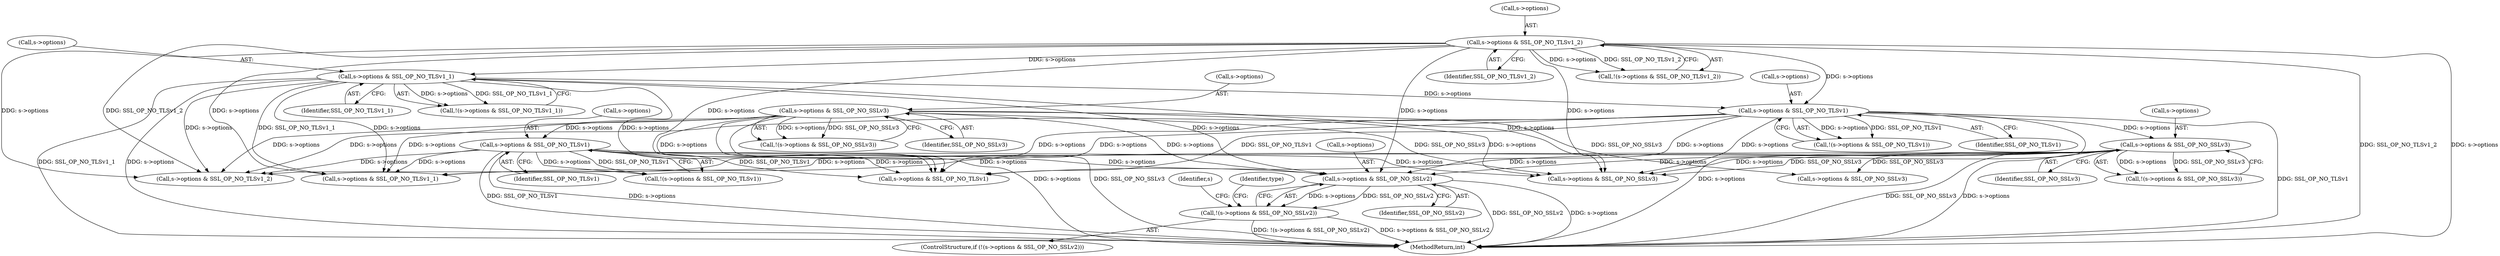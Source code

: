 digraph "0_openssl_280b1f1ad12131defcd986676a8fc9717aaa601b@pointer" {
"1000461" [label="(Call,s->options & SSL_OP_NO_SSLv2)"];
"1000376" [label="(Call,s->options & SSL_OP_NO_TLSv1)"];
"1000359" [label="(Call,s->options & SSL_OP_NO_SSLv3)"];
"1000284" [label="(Call,s->options & SSL_OP_NO_TLSv1_2)"];
"1000341" [label="(Call,s->options & SSL_OP_NO_SSLv3)"];
"1000324" [label="(Call,s->options & SSL_OP_NO_TLSv1)"];
"1000307" [label="(Call,s->options & SSL_OP_NO_TLSv1_1)"];
"1000460" [label="(Call,!(s->options & SSL_OP_NO_SSLv2))"];
"1000465" [label="(Identifier,SSL_OP_NO_SSLv2)"];
"1000288" [label="(Identifier,SSL_OP_NO_TLSv1_2)"];
"1000283" [label="(Call,!(s->options & SSL_OP_NO_TLSv1_2))"];
"1000307" [label="(Call,s->options & SSL_OP_NO_TLSv1_1)"];
"1000308" [label="(Call,s->options)"];
"1000460" [label="(Call,!(s->options & SSL_OP_NO_SSLv2))"];
"1000467" [label="(Identifier,type)"];
"1000375" [label="(Call,!(s->options & SSL_OP_NO_TLSv1))"];
"1000324" [label="(Call,s->options & SSL_OP_NO_TLSv1)"];
"1000462" [label="(Call,s->options)"];
"1000323" [label="(Call,!(s->options & SSL_OP_NO_TLSv1))"];
"1000306" [label="(Call,!(s->options & SSL_OP_NO_TLSv1_1))"];
"1000550" [label="(Call,s->options & SSL_OP_NO_TLSv1)"];
"1000688" [label="(Identifier,s)"];
"1000340" [label="(Call,!(s->options & SSL_OP_NO_SSLv3))"];
"1000380" [label="(Identifier,SSL_OP_NO_TLSv1)"];
"1000506" [label="(Call,s->options & SSL_OP_NO_TLSv1_2)"];
"1000342" [label="(Call,s->options)"];
"1000311" [label="(Identifier,SSL_OP_NO_TLSv1_1)"];
"1000358" [label="(Call,!(s->options & SSL_OP_NO_SSLv3))"];
"1000284" [label="(Call,s->options & SSL_OP_NO_TLSv1_2)"];
"1000461" [label="(Call,s->options & SSL_OP_NO_SSLv2)"];
"1000531" [label="(Call,s->options & SSL_OP_NO_TLSv1_1)"];
"1000761" [label="(MethodReturn,int)"];
"1000360" [label="(Call,s->options)"];
"1000377" [label="(Call,s->options)"];
"1000363" [label="(Identifier,SSL_OP_NO_SSLv3)"];
"1000359" [label="(Call,s->options & SSL_OP_NO_SSLv3)"];
"1000341" [label="(Call,s->options & SSL_OP_NO_SSLv3)"];
"1000345" [label="(Identifier,SSL_OP_NO_SSLv3)"];
"1000328" [label="(Identifier,SSL_OP_NO_TLSv1)"];
"1000376" [label="(Call,s->options & SSL_OP_NO_TLSv1)"];
"1000459" [label="(ControlStructure,if (!(s->options & SSL_OP_NO_SSLv2)))"];
"1000285" [label="(Call,s->options)"];
"1000325" [label="(Call,s->options)"];
"1000600" [label="(Call,s->options & SSL_OP_NO_SSLv3)"];
"1000569" [label="(Call,s->options & SSL_OP_NO_SSLv3)"];
"1000461" -> "1000460"  [label="AST: "];
"1000461" -> "1000465"  [label="CFG: "];
"1000462" -> "1000461"  [label="AST: "];
"1000465" -> "1000461"  [label="AST: "];
"1000460" -> "1000461"  [label="CFG: "];
"1000461" -> "1000761"  [label="DDG: SSL_OP_NO_SSLv2"];
"1000461" -> "1000761"  [label="DDG: s->options"];
"1000461" -> "1000460"  [label="DDG: s->options"];
"1000461" -> "1000460"  [label="DDG: SSL_OP_NO_SSLv2"];
"1000376" -> "1000461"  [label="DDG: s->options"];
"1000284" -> "1000461"  [label="DDG: s->options"];
"1000341" -> "1000461"  [label="DDG: s->options"];
"1000359" -> "1000461"  [label="DDG: s->options"];
"1000324" -> "1000461"  [label="DDG: s->options"];
"1000307" -> "1000461"  [label="DDG: s->options"];
"1000376" -> "1000375"  [label="AST: "];
"1000376" -> "1000380"  [label="CFG: "];
"1000377" -> "1000376"  [label="AST: "];
"1000380" -> "1000376"  [label="AST: "];
"1000375" -> "1000376"  [label="CFG: "];
"1000376" -> "1000761"  [label="DDG: s->options"];
"1000376" -> "1000761"  [label="DDG: SSL_OP_NO_TLSv1"];
"1000376" -> "1000375"  [label="DDG: s->options"];
"1000376" -> "1000375"  [label="DDG: SSL_OP_NO_TLSv1"];
"1000359" -> "1000376"  [label="DDG: s->options"];
"1000376" -> "1000506"  [label="DDG: s->options"];
"1000376" -> "1000531"  [label="DDG: s->options"];
"1000376" -> "1000550"  [label="DDG: s->options"];
"1000376" -> "1000550"  [label="DDG: SSL_OP_NO_TLSv1"];
"1000376" -> "1000600"  [label="DDG: s->options"];
"1000359" -> "1000358"  [label="AST: "];
"1000359" -> "1000363"  [label="CFG: "];
"1000360" -> "1000359"  [label="AST: "];
"1000363" -> "1000359"  [label="AST: "];
"1000358" -> "1000359"  [label="CFG: "];
"1000359" -> "1000761"  [label="DDG: s->options"];
"1000359" -> "1000761"  [label="DDG: SSL_OP_NO_SSLv3"];
"1000359" -> "1000358"  [label="DDG: s->options"];
"1000359" -> "1000358"  [label="DDG: SSL_OP_NO_SSLv3"];
"1000359" -> "1000506"  [label="DDG: s->options"];
"1000359" -> "1000531"  [label="DDG: s->options"];
"1000359" -> "1000550"  [label="DDG: s->options"];
"1000359" -> "1000569"  [label="DDG: SSL_OP_NO_SSLv3"];
"1000359" -> "1000600"  [label="DDG: s->options"];
"1000359" -> "1000600"  [label="DDG: SSL_OP_NO_SSLv3"];
"1000284" -> "1000283"  [label="AST: "];
"1000284" -> "1000288"  [label="CFG: "];
"1000285" -> "1000284"  [label="AST: "];
"1000288" -> "1000284"  [label="AST: "];
"1000283" -> "1000284"  [label="CFG: "];
"1000284" -> "1000761"  [label="DDG: s->options"];
"1000284" -> "1000761"  [label="DDG: SSL_OP_NO_TLSv1_2"];
"1000284" -> "1000283"  [label="DDG: s->options"];
"1000284" -> "1000283"  [label="DDG: SSL_OP_NO_TLSv1_2"];
"1000284" -> "1000307"  [label="DDG: s->options"];
"1000284" -> "1000324"  [label="DDG: s->options"];
"1000284" -> "1000506"  [label="DDG: s->options"];
"1000284" -> "1000506"  [label="DDG: SSL_OP_NO_TLSv1_2"];
"1000284" -> "1000531"  [label="DDG: s->options"];
"1000284" -> "1000550"  [label="DDG: s->options"];
"1000284" -> "1000600"  [label="DDG: s->options"];
"1000341" -> "1000340"  [label="AST: "];
"1000341" -> "1000345"  [label="CFG: "];
"1000342" -> "1000341"  [label="AST: "];
"1000345" -> "1000341"  [label="AST: "];
"1000340" -> "1000341"  [label="CFG: "];
"1000341" -> "1000761"  [label="DDG: s->options"];
"1000341" -> "1000761"  [label="DDG: SSL_OP_NO_SSLv3"];
"1000341" -> "1000340"  [label="DDG: s->options"];
"1000341" -> "1000340"  [label="DDG: SSL_OP_NO_SSLv3"];
"1000324" -> "1000341"  [label="DDG: s->options"];
"1000341" -> "1000506"  [label="DDG: s->options"];
"1000341" -> "1000531"  [label="DDG: s->options"];
"1000341" -> "1000550"  [label="DDG: s->options"];
"1000341" -> "1000569"  [label="DDG: SSL_OP_NO_SSLv3"];
"1000341" -> "1000600"  [label="DDG: s->options"];
"1000341" -> "1000600"  [label="DDG: SSL_OP_NO_SSLv3"];
"1000324" -> "1000323"  [label="AST: "];
"1000324" -> "1000328"  [label="CFG: "];
"1000325" -> "1000324"  [label="AST: "];
"1000328" -> "1000324"  [label="AST: "];
"1000323" -> "1000324"  [label="CFG: "];
"1000324" -> "1000761"  [label="DDG: SSL_OP_NO_TLSv1"];
"1000324" -> "1000761"  [label="DDG: s->options"];
"1000324" -> "1000323"  [label="DDG: s->options"];
"1000324" -> "1000323"  [label="DDG: SSL_OP_NO_TLSv1"];
"1000307" -> "1000324"  [label="DDG: s->options"];
"1000324" -> "1000506"  [label="DDG: s->options"];
"1000324" -> "1000531"  [label="DDG: s->options"];
"1000324" -> "1000550"  [label="DDG: s->options"];
"1000324" -> "1000550"  [label="DDG: SSL_OP_NO_TLSv1"];
"1000324" -> "1000600"  [label="DDG: s->options"];
"1000307" -> "1000306"  [label="AST: "];
"1000307" -> "1000311"  [label="CFG: "];
"1000308" -> "1000307"  [label="AST: "];
"1000311" -> "1000307"  [label="AST: "];
"1000306" -> "1000307"  [label="CFG: "];
"1000307" -> "1000761"  [label="DDG: SSL_OP_NO_TLSv1_1"];
"1000307" -> "1000761"  [label="DDG: s->options"];
"1000307" -> "1000306"  [label="DDG: s->options"];
"1000307" -> "1000306"  [label="DDG: SSL_OP_NO_TLSv1_1"];
"1000307" -> "1000506"  [label="DDG: s->options"];
"1000307" -> "1000531"  [label="DDG: s->options"];
"1000307" -> "1000531"  [label="DDG: SSL_OP_NO_TLSv1_1"];
"1000307" -> "1000550"  [label="DDG: s->options"];
"1000307" -> "1000600"  [label="DDG: s->options"];
"1000460" -> "1000459"  [label="AST: "];
"1000467" -> "1000460"  [label="CFG: "];
"1000688" -> "1000460"  [label="CFG: "];
"1000460" -> "1000761"  [label="DDG: s->options & SSL_OP_NO_SSLv2"];
"1000460" -> "1000761"  [label="DDG: !(s->options & SSL_OP_NO_SSLv2)"];
}
